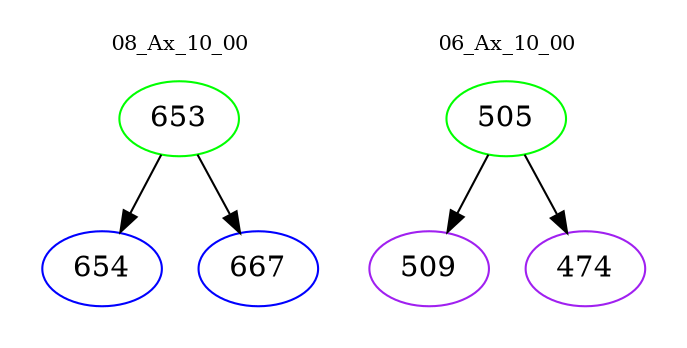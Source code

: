 digraph{
subgraph cluster_0 {
color = white
label = "08_Ax_10_00";
fontsize=10;
T0_653 [label="653", color="green"]
T0_653 -> T0_654 [color="black"]
T0_654 [label="654", color="blue"]
T0_653 -> T0_667 [color="black"]
T0_667 [label="667", color="blue"]
}
subgraph cluster_1 {
color = white
label = "06_Ax_10_00";
fontsize=10;
T1_505 [label="505", color="green"]
T1_505 -> T1_509 [color="black"]
T1_509 [label="509", color="purple"]
T1_505 -> T1_474 [color="black"]
T1_474 [label="474", color="purple"]
}
}
